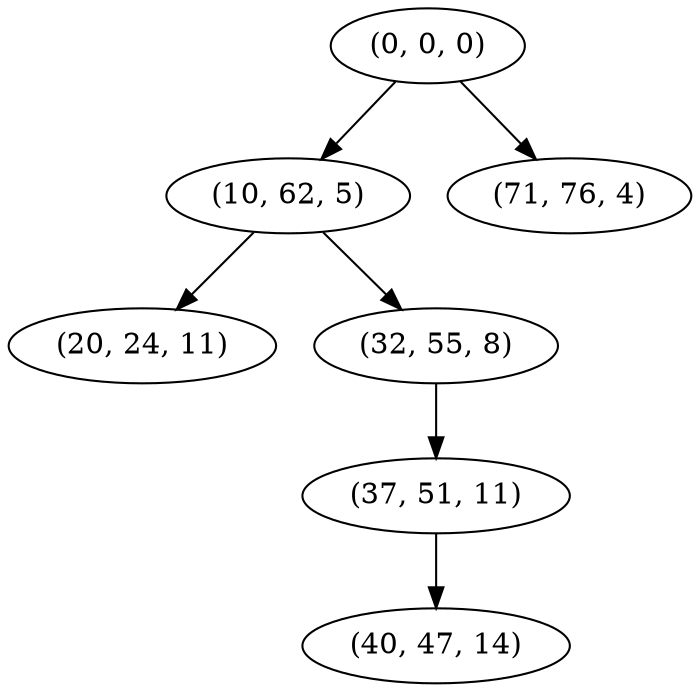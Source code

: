 digraph tree {
    "(0, 0, 0)";
    "(10, 62, 5)";
    "(20, 24, 11)";
    "(32, 55, 8)";
    "(37, 51, 11)";
    "(40, 47, 14)";
    "(71, 76, 4)";
    "(0, 0, 0)" -> "(10, 62, 5)";
    "(0, 0, 0)" -> "(71, 76, 4)";
    "(10, 62, 5)" -> "(20, 24, 11)";
    "(10, 62, 5)" -> "(32, 55, 8)";
    "(32, 55, 8)" -> "(37, 51, 11)";
    "(37, 51, 11)" -> "(40, 47, 14)";
}

